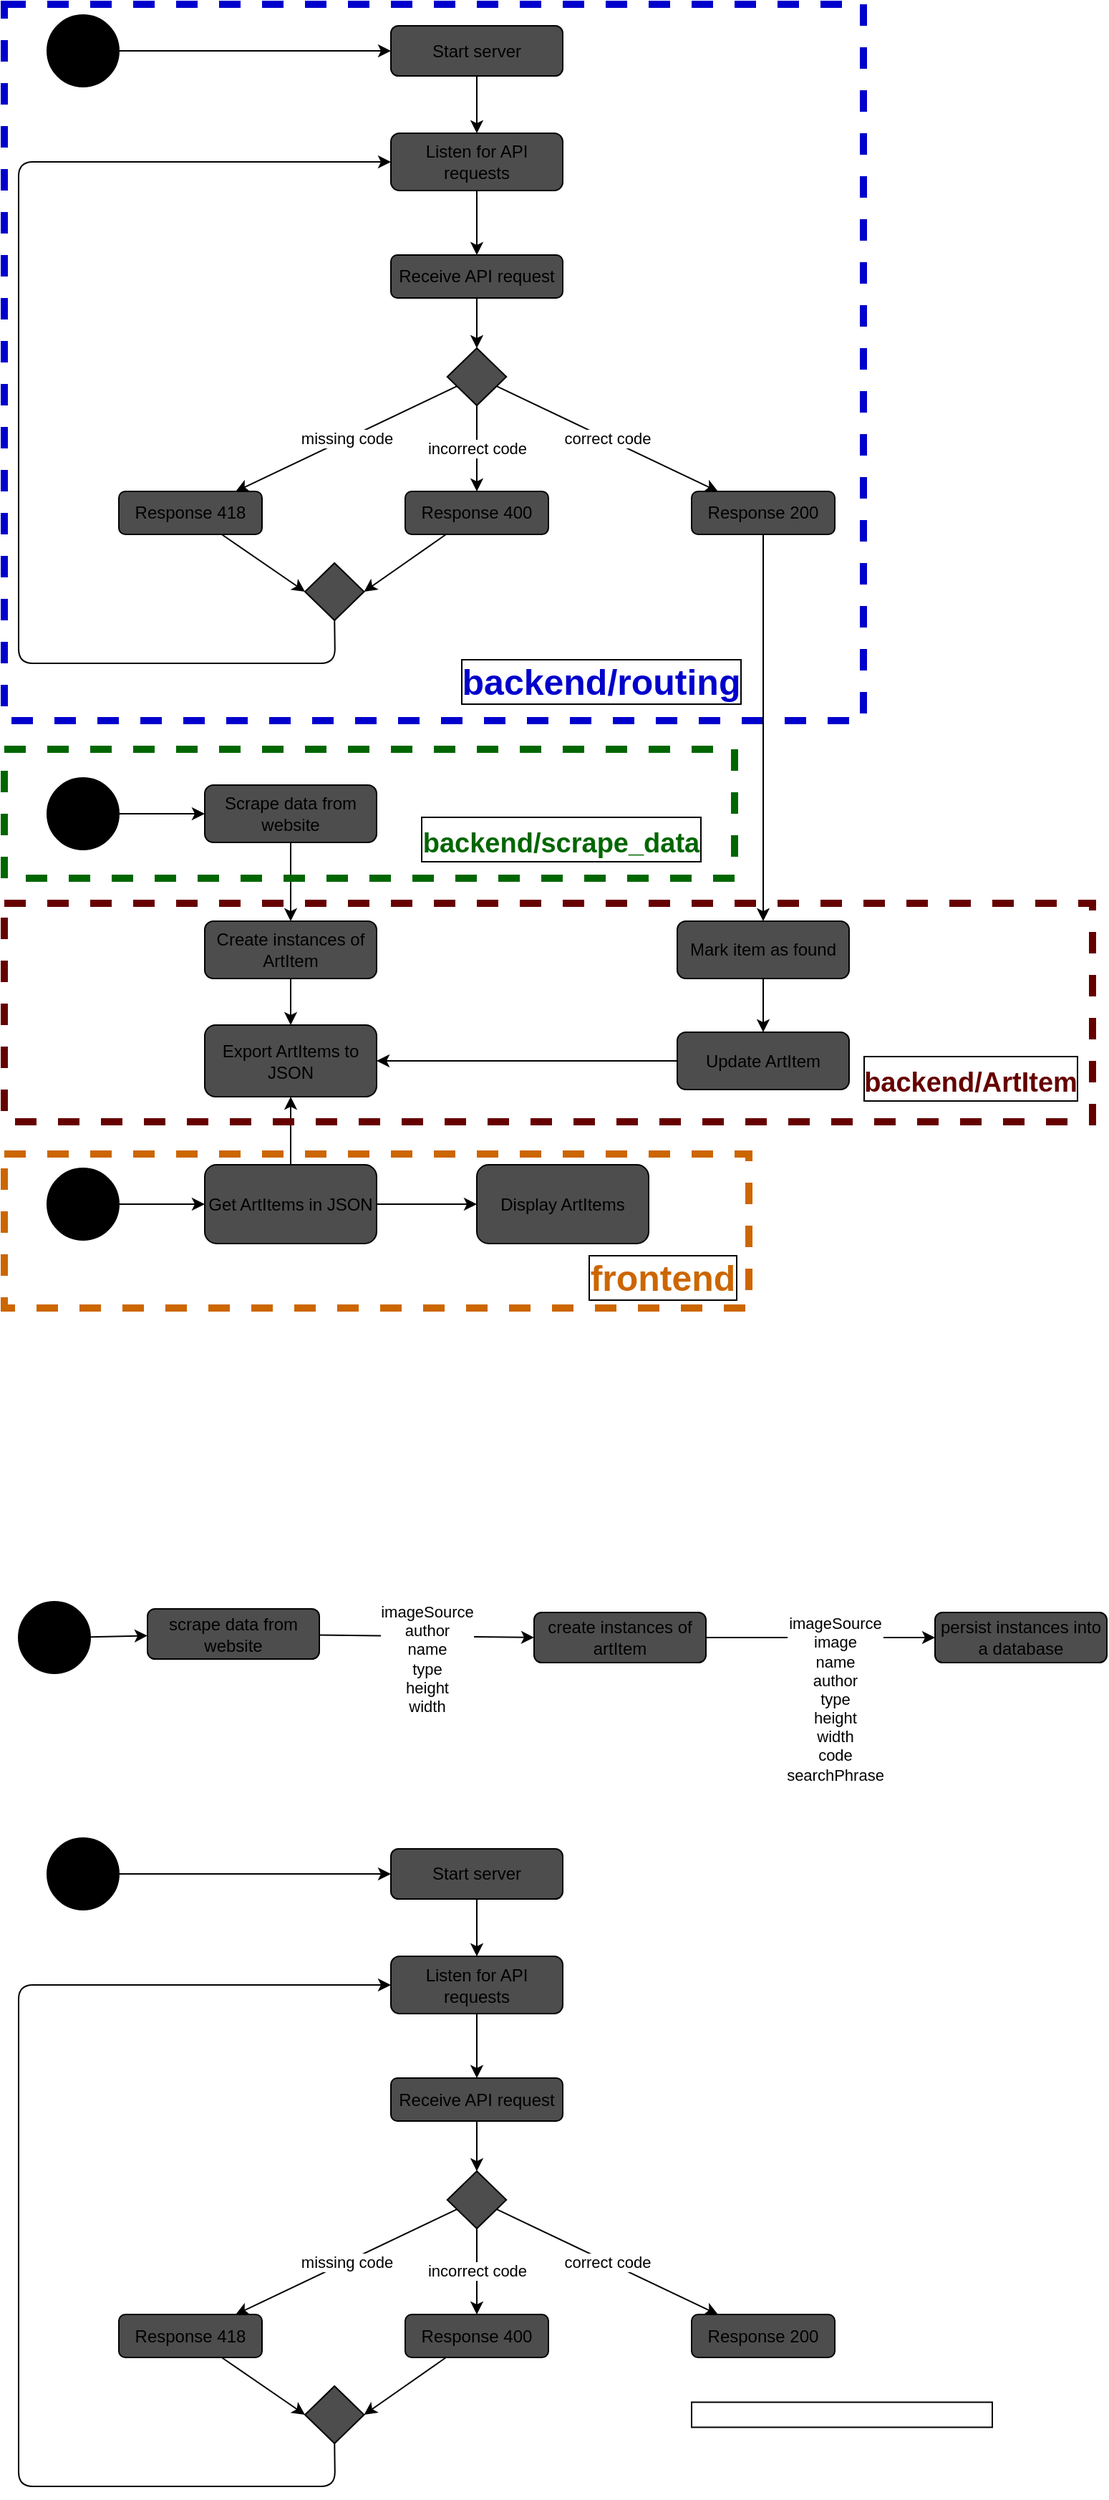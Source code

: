 <mxfile>
    <diagram id="kbsmPUWLmoBcq4hS3FJb" name="Page-1">
        <mxGraphModel dx="926" dy="808" grid="1" gridSize="10" guides="1" tooltips="1" connect="1" arrows="1" fold="1" page="1" pageScale="1" pageWidth="850" pageHeight="1100" math="0" shadow="0">
            <root>
                <mxCell id="0"/>
                <mxCell id="1" parent="0"/>
                <mxCell id="53" value="&lt;b&gt;&lt;font color=&quot;#cc6600&quot;&gt;frontend&lt;/font&gt;&lt;/b&gt;" style="rounded=0;whiteSpace=wrap;html=1;dashed=1;labelBackgroundColor=#FFFFFF;labelBorderColor=default;fontSize=25;fontColor=#0000CC;strokeColor=#CC6600;strokeWidth=5;fillColor=none;gradientColor=#ffffff;align=center;labelPosition=center;verticalLabelPosition=bottom;verticalAlign=top;connectable=0;allowArrows=0;imageAspect=1;movableLabel=1;movable=0;" parent="1" vertex="1">
                    <mxGeometry x="10" y="812.5" width="520" height="107.5" as="geometry">
                        <mxPoint x="200" y="-44" as="offset"/>
                    </mxGeometry>
                </mxCell>
                <mxCell id="40" value="&lt;font style=&quot;font-size: 25px&quot; color=&quot;#0000cc&quot;&gt;&lt;b&gt;backend/routing&lt;/b&gt;&lt;/font&gt;" style="rounded=0;dashed=1;strokeColor=#0000CC;strokeWidth=5;fillColor=none;gradientColor=#ffffff;labelPosition=center;verticalLabelPosition=bottom;align=center;verticalAlign=top;html=1;fontSize=21;labelBackgroundColor=#FFFFFF;labelBorderColor=default;horizontal=1;whiteSpace=wrap;movableLabel=1;movable=0;" parent="1" vertex="1">
                    <mxGeometry x="10" y="10" width="600" height="500" as="geometry">
                        <mxPoint x="117" y="-50" as="offset"/>
                    </mxGeometry>
                </mxCell>
                <mxCell id="4" style="edgeStyle=none;html=1;" parent="1" source="2" target="3" edge="1">
                    <mxGeometry relative="1" as="geometry"/>
                </mxCell>
                <mxCell id="2" value="" style="ellipse;whiteSpace=wrap;html=1;aspect=fixed;fillColor=#000000;" parent="1" vertex="1">
                    <mxGeometry x="40" y="17.5" width="50" height="50" as="geometry"/>
                </mxCell>
                <mxCell id="6" style="edgeStyle=none;html=1;entryX=0.5;entryY=0;entryDx=0;entryDy=0;" parent="1" source="3" target="5" edge="1">
                    <mxGeometry relative="1" as="geometry"/>
                </mxCell>
                <mxCell id="3" value="Start server" style="rounded=1;whiteSpace=wrap;html=1;fillColor=#4D4D4D;" parent="1" vertex="1">
                    <mxGeometry x="280" y="25" width="120" height="35" as="geometry"/>
                </mxCell>
                <mxCell id="21" style="edgeStyle=none;html=1;entryX=0.5;entryY=0;entryDx=0;entryDy=0;" parent="1" source="5" target="19" edge="1">
                    <mxGeometry relative="1" as="geometry"/>
                </mxCell>
                <mxCell id="5" value="Listen for API requests" style="rounded=1;whiteSpace=wrap;html=1;fillColor=#4D4D4D;" parent="1" vertex="1">
                    <mxGeometry x="280" y="100" width="120" height="40" as="geometry"/>
                </mxCell>
                <mxCell id="9" value="missing code" style="edgeStyle=none;html=1;" parent="1" source="7" target="10" edge="1">
                    <mxGeometry relative="1" as="geometry">
                        <mxPoint x="350" y="380" as="targetPoint"/>
                    </mxGeometry>
                </mxCell>
                <mxCell id="12" value="correct code" style="edgeStyle=none;html=1;" parent="1" source="7" target="11" edge="1">
                    <mxGeometry relative="1" as="geometry"/>
                </mxCell>
                <mxCell id="14" value="incorrect code" style="edgeStyle=none;html=1;entryX=0.5;entryY=0;entryDx=0;entryDy=0;" parent="1" source="7" target="13" edge="1">
                    <mxGeometry relative="1" as="geometry"/>
                </mxCell>
                <mxCell id="7" value="" style="rhombus;whiteSpace=wrap;html=1;fillColor=#4D4D4D;" parent="1" vertex="1">
                    <mxGeometry x="319.37" y="250" width="41.25" height="40" as="geometry"/>
                </mxCell>
                <mxCell id="18" style="edgeStyle=none;html=1;entryX=0;entryY=0.5;entryDx=0;entryDy=0;" parent="1" source="10" target="39" edge="1">
                    <mxGeometry relative="1" as="geometry">
                        <mxPoint x="160" y="460" as="targetPoint"/>
                    </mxGeometry>
                </mxCell>
                <mxCell id="10" value="Response 418" style="rounded=1;whiteSpace=wrap;html=1;fillColor=#4D4D4D;" parent="1" vertex="1">
                    <mxGeometry x="90" y="350" width="100" height="30" as="geometry"/>
                </mxCell>
                <mxCell id="42" style="edgeStyle=none;html=1;fontSize=25;fontColor=#0000CC;" parent="1" source="11" target="24" edge="1">
                    <mxGeometry relative="1" as="geometry"/>
                </mxCell>
                <mxCell id="11" value="Response 200" style="rounded=1;whiteSpace=wrap;html=1;fillColor=#4D4D4D;" parent="1" vertex="1">
                    <mxGeometry x="490" y="350" width="100" height="30" as="geometry"/>
                </mxCell>
                <mxCell id="16" style="edgeStyle=none;html=1;entryX=1;entryY=0.5;entryDx=0;entryDy=0;" parent="1" source="13" target="39" edge="1">
                    <mxGeometry relative="1" as="geometry">
                        <mxPoint x="182.5" y="460" as="targetPoint"/>
                    </mxGeometry>
                </mxCell>
                <mxCell id="13" value="Response 400" style="rounded=1;whiteSpace=wrap;html=1;fillColor=#4D4D4D;" parent="1" vertex="1">
                    <mxGeometry x="290" y="350" width="100" height="30" as="geometry"/>
                </mxCell>
                <mxCell id="22" style="edgeStyle=none;html=1;entryX=0;entryY=0.5;entryDx=0;entryDy=0;exitX=0.5;exitY=1;exitDx=0;exitDy=0;" parent="1" source="39" target="5" edge="1">
                    <mxGeometry relative="1" as="geometry">
                        <Array as="points">
                            <mxPoint x="241" y="470"/>
                            <mxPoint x="20" y="470"/>
                            <mxPoint x="20" y="120"/>
                        </Array>
                        <mxPoint x="171.25" y="470" as="sourcePoint"/>
                    </mxGeometry>
                </mxCell>
                <mxCell id="20" style="edgeStyle=none;html=1;entryX=0.5;entryY=0;entryDx=0;entryDy=0;" parent="1" source="19" target="7" edge="1">
                    <mxGeometry relative="1" as="geometry"/>
                </mxCell>
                <mxCell id="19" value="Receive API request" style="rounded=1;whiteSpace=wrap;html=1;fillColor=#4D4D4D;" parent="1" vertex="1">
                    <mxGeometry x="280" y="185" width="120" height="30" as="geometry"/>
                </mxCell>
                <mxCell id="47" style="edgeStyle=none;html=1;entryX=0.5;entryY=0;entryDx=0;entryDy=0;fontSize=25;fontColor=#0000CC;" parent="1" source="24" target="46" edge="1">
                    <mxGeometry relative="1" as="geometry"/>
                </mxCell>
                <mxCell id="24" value="Mark item as found" style="rounded=1;whiteSpace=wrap;html=1;fillColor=#4D4D4D;" parent="1" vertex="1">
                    <mxGeometry x="480" y="650" width="120" height="40" as="geometry"/>
                </mxCell>
                <mxCell id="25" style="edgeStyle=none;html=1;" parent="1" source="26" target="27" edge="1">
                    <mxGeometry relative="1" as="geometry"/>
                </mxCell>
                <mxCell id="26" value="" style="ellipse;whiteSpace=wrap;html=1;aspect=fixed;fillColor=#000000;" parent="1" vertex="1">
                    <mxGeometry x="40" y="550" width="50" height="50" as="geometry"/>
                </mxCell>
                <mxCell id="29" style="edgeStyle=none;html=1;entryX=0.5;entryY=0;entryDx=0;entryDy=0;" parent="1" source="27" target="28" edge="1">
                    <mxGeometry relative="1" as="geometry"/>
                </mxCell>
                <mxCell id="27" value="Scrape data from website" style="rounded=1;whiteSpace=wrap;html=1;fillColor=#4D4D4D;" parent="1" vertex="1">
                    <mxGeometry x="150" y="555" width="120" height="40" as="geometry"/>
                </mxCell>
                <mxCell id="31" style="edgeStyle=none;html=1;" parent="1" source="28" target="30" edge="1">
                    <mxGeometry relative="1" as="geometry"/>
                </mxCell>
                <mxCell id="28" value="Create instances of ArtItem" style="rounded=1;whiteSpace=wrap;html=1;fillColor=#4D4D4D;" parent="1" vertex="1">
                    <mxGeometry x="150" y="650" width="120" height="40" as="geometry"/>
                </mxCell>
                <mxCell id="30" value="Export ArtItems to JSON" style="rounded=1;whiteSpace=wrap;html=1;fillColor=#4D4D4D;" parent="1" vertex="1">
                    <mxGeometry x="150" y="722.5" width="120" height="50" as="geometry"/>
                </mxCell>
                <mxCell id="39" value="" style="rhombus;whiteSpace=wrap;html=1;fillColor=#4D4D4D;" parent="1" vertex="1">
                    <mxGeometry x="220" y="400" width="41.25" height="40" as="geometry"/>
                </mxCell>
                <mxCell id="50" style="edgeStyle=none;html=1;fontSize=25;fontColor=#0000CC;" parent="1" source="43" target="44" edge="1">
                    <mxGeometry relative="1" as="geometry"/>
                </mxCell>
                <mxCell id="43" value="" style="ellipse;whiteSpace=wrap;html=1;aspect=fixed;fillColor=#000000;" parent="1" vertex="1">
                    <mxGeometry x="40" y="822.5" width="50" height="50" as="geometry"/>
                </mxCell>
                <mxCell id="49" style="edgeStyle=none;html=1;entryX=0.5;entryY=1;entryDx=0;entryDy=0;fontSize=25;fontColor=#0000CC;" parent="1" source="44" target="30" edge="1">
                    <mxGeometry relative="1" as="geometry"/>
                </mxCell>
                <mxCell id="51" style="edgeStyle=none;html=1;entryX=0;entryY=0.5;entryDx=0;entryDy=0;fontSize=25;fontColor=#0000CC;" parent="1" source="44" target="45" edge="1">
                    <mxGeometry relative="1" as="geometry"/>
                </mxCell>
                <mxCell id="44" value="Get ArtItems in JSON" style="rounded=1;whiteSpace=wrap;html=1;fillColor=#4D4D4D;" parent="1" vertex="1">
                    <mxGeometry x="150" y="820" width="120" height="55" as="geometry"/>
                </mxCell>
                <mxCell id="45" value="Display ArtItems" style="rounded=1;whiteSpace=wrap;html=1;fillColor=#4D4D4D;" parent="1" vertex="1">
                    <mxGeometry x="340" y="820" width="120" height="55" as="geometry"/>
                </mxCell>
                <mxCell id="48" style="edgeStyle=none;html=1;entryX=1;entryY=0.5;entryDx=0;entryDy=0;fontSize=25;fontColor=#0000CC;" parent="1" source="46" target="30" edge="1">
                    <mxGeometry relative="1" as="geometry"/>
                </mxCell>
                <mxCell id="46" value="Update ArtItem" style="rounded=1;whiteSpace=wrap;html=1;fillColor=#4D4D4D;" parent="1" vertex="1">
                    <mxGeometry x="480" y="727.5" width="120" height="40" as="geometry"/>
                </mxCell>
                <mxCell id="54" value="&lt;b&gt;&lt;font style=&quot;font-size: 19px&quot; color=&quot;#006600&quot;&gt;backend/scrape_data&lt;/font&gt;&lt;/b&gt;" style="rounded=0;whiteSpace=wrap;html=1;dashed=1;labelBackgroundColor=#FFFFFF;labelBorderColor=default;fontSize=25;fontColor=#0000CC;strokeColor=#006600;strokeWidth=5;fillColor=none;gradientColor=#ffffff;align=center;labelPosition=center;verticalLabelPosition=bottom;verticalAlign=top;connectable=0;allowArrows=0;imageAspect=1;movableLabel=1;movable=0;" parent="1" vertex="1">
                    <mxGeometry x="10" y="530" width="510" height="90" as="geometry">
                        <mxPoint x="134" y="-50" as="offset"/>
                    </mxGeometry>
                </mxCell>
                <mxCell id="55" value="&lt;b&gt;&lt;font style=&quot;font-size: 19px&quot; color=&quot;#660000&quot;&gt;backend/ArtItem&lt;/font&gt;&lt;/b&gt;" style="rounded=0;whiteSpace=wrap;html=1;dashed=1;labelBackgroundColor=#FFFFFF;labelBorderColor=default;fontSize=25;fontColor=#0000CC;strokeColor=#660000;strokeWidth=5;fillColor=none;gradientColor=#ffffff;align=center;labelPosition=center;verticalLabelPosition=bottom;verticalAlign=top;connectable=0;allowArrows=0;imageAspect=1;movableLabel=1;movable=0;" parent="1" vertex="1">
                    <mxGeometry x="10" y="637.5" width="760" height="152.5" as="geometry">
                        <mxPoint x="295" y="-53" as="offset"/>
                    </mxGeometry>
                </mxCell>
                <mxCell id="56" style="edgeStyle=none;html=1;" parent="1" source="57" target="58" edge="1">
                    <mxGeometry relative="1" as="geometry"/>
                </mxCell>
                <mxCell id="57" value="init" style="ellipse;whiteSpace=wrap;html=1;aspect=fixed;fillColor=#000000;" parent="1" vertex="1">
                    <mxGeometry x="20.0" y="1125" width="50" height="50" as="geometry"/>
                </mxCell>
                <mxCell id="60" value="imageSource&lt;br&gt;author&lt;br&gt;name&lt;br&gt;type&lt;br&gt;height&lt;br&gt;width" style="edgeStyle=none;html=1;entryX=0;entryY=0.5;entryDx=0;entryDy=0;" parent="1" source="58" target="59" edge="1">
                    <mxGeometry x="-0.002" y="-16" relative="1" as="geometry">
                        <mxPoint x="369.38" y="1150" as="targetPoint"/>
                        <mxPoint as="offset"/>
                    </mxGeometry>
                </mxCell>
                <mxCell id="58" value="scrape data from website" style="rounded=1;whiteSpace=wrap;html=1;fillColor=#4D4D4D;" parent="1" vertex="1">
                    <mxGeometry x="110" y="1130" width="120" height="35" as="geometry"/>
                </mxCell>
                <mxCell id="61" value="imageSource&lt;br&gt;image&lt;br&gt;name&lt;br&gt;author&lt;br&gt;type&lt;br&gt;height&lt;br&gt;width&lt;br&gt;code&lt;br&gt;searchPhrase" style="edgeStyle=none;html=1;" parent="1" source="59" target="62" edge="1">
                    <mxGeometry x="0.125" y="-42" relative="1" as="geometry">
                        <mxPoint x="460" y="1330.0" as="targetPoint"/>
                        <mxPoint y="1" as="offset"/>
                    </mxGeometry>
                </mxCell>
                <mxCell id="59" value="create instances of artItem" style="rounded=1;whiteSpace=wrap;html=1;fillColor=#4D4D4D;" parent="1" vertex="1">
                    <mxGeometry x="380" y="1132.5" width="120" height="35" as="geometry"/>
                </mxCell>
                <mxCell id="62" value="persist instances into a database" style="rounded=1;whiteSpace=wrap;html=1;fillColor=#4D4D4D;" parent="1" vertex="1">
                    <mxGeometry x="660" y="1132.5" width="120" height="35" as="geometry"/>
                </mxCell>
                <mxCell id="70" style="edgeStyle=none;html=1;" edge="1" parent="1" source="71" target="73">
                    <mxGeometry relative="1" as="geometry"/>
                </mxCell>
                <mxCell id="71" value="start event" style="ellipse;whiteSpace=wrap;html=1;aspect=fixed;fillColor=#000000;" vertex="1" parent="1">
                    <mxGeometry x="40" y="1290" width="50" height="50" as="geometry"/>
                </mxCell>
                <mxCell id="72" style="edgeStyle=none;html=1;entryX=0.5;entryY=0;entryDx=0;entryDy=0;" edge="1" parent="1" source="73" target="75">
                    <mxGeometry relative="1" as="geometry"/>
                </mxCell>
                <mxCell id="73" value="Start server" style="rounded=1;whiteSpace=wrap;html=1;fillColor=#4D4D4D;" vertex="1" parent="1">
                    <mxGeometry x="280" y="1297.5" width="120" height="35" as="geometry"/>
                </mxCell>
                <mxCell id="74" style="edgeStyle=none;html=1;entryX=0.5;entryY=0;entryDx=0;entryDy=0;" edge="1" parent="1" source="75" target="87">
                    <mxGeometry relative="1" as="geometry"/>
                </mxCell>
                <mxCell id="75" value="Listen for API requests" style="rounded=1;whiteSpace=wrap;html=1;fillColor=#4D4D4D;" vertex="1" parent="1">
                    <mxGeometry x="280" y="1372.5" width="120" height="40" as="geometry"/>
                </mxCell>
                <mxCell id="76" value="missing code" style="edgeStyle=none;html=1;" edge="1" parent="1" source="79" target="81">
                    <mxGeometry relative="1" as="geometry">
                        <mxPoint x="350" y="1652.5" as="targetPoint"/>
                    </mxGeometry>
                </mxCell>
                <mxCell id="77" value="correct code" style="edgeStyle=none;html=1;" edge="1" parent="1" source="79" target="82">
                    <mxGeometry relative="1" as="geometry"/>
                </mxCell>
                <mxCell id="78" value="incorrect code" style="edgeStyle=none;html=1;entryX=0.5;entryY=0;entryDx=0;entryDy=0;" edge="1" parent="1" source="79" target="84">
                    <mxGeometry relative="1" as="geometry"/>
                </mxCell>
                <mxCell id="79" value="" style="rhombus;whiteSpace=wrap;html=1;fillColor=#4D4D4D;" vertex="1" parent="1">
                    <mxGeometry x="319.37" y="1522.5" width="41.25" height="40" as="geometry"/>
                </mxCell>
                <mxCell id="80" style="edgeStyle=none;html=1;entryX=0;entryY=0.5;entryDx=0;entryDy=0;" edge="1" parent="1" source="81" target="88">
                    <mxGeometry relative="1" as="geometry">
                        <mxPoint x="160" y="1732.5" as="targetPoint"/>
                    </mxGeometry>
                </mxCell>
                <mxCell id="81" value="Response 418" style="rounded=1;whiteSpace=wrap;html=1;fillColor=#4D4D4D;" vertex="1" parent="1">
                    <mxGeometry x="90" y="1622.5" width="100" height="30" as="geometry"/>
                </mxCell>
                <mxCell id="82" value="Response 200" style="rounded=1;whiteSpace=wrap;html=1;fillColor=#4D4D4D;" vertex="1" parent="1">
                    <mxGeometry x="490" y="1622.5" width="100" height="30" as="geometry"/>
                </mxCell>
                <mxCell id="83" style="edgeStyle=none;html=1;entryX=1;entryY=0.5;entryDx=0;entryDy=0;" edge="1" parent="1" source="84" target="88">
                    <mxGeometry relative="1" as="geometry">
                        <mxPoint x="182.5" y="1732.5" as="targetPoint"/>
                    </mxGeometry>
                </mxCell>
                <mxCell id="84" value="Response 400" style="rounded=1;whiteSpace=wrap;html=1;fillColor=#4D4D4D;" vertex="1" parent="1">
                    <mxGeometry x="290" y="1622.5" width="100" height="30" as="geometry"/>
                </mxCell>
                <mxCell id="85" style="edgeStyle=none;html=1;entryX=0;entryY=0.5;entryDx=0;entryDy=0;exitX=0.5;exitY=1;exitDx=0;exitDy=0;" edge="1" parent="1" source="88" target="75">
                    <mxGeometry relative="1" as="geometry">
                        <Array as="points">
                            <mxPoint x="241" y="1742.5"/>
                            <mxPoint x="20" y="1742.5"/>
                            <mxPoint x="20" y="1392.5"/>
                        </Array>
                        <mxPoint x="171.25" y="1742.5" as="sourcePoint"/>
                    </mxGeometry>
                </mxCell>
                <mxCell id="86" style="edgeStyle=none;html=1;entryX=0.5;entryY=0;entryDx=0;entryDy=0;" edge="1" parent="1" source="87" target="79">
                    <mxGeometry relative="1" as="geometry"/>
                </mxCell>
                <mxCell id="87" value="Receive API request" style="rounded=1;whiteSpace=wrap;html=1;fillColor=#4D4D4D;" vertex="1" parent="1">
                    <mxGeometry x="280" y="1457.5" width="120" height="30" as="geometry"/>
                </mxCell>
                <mxCell id="88" value="" style="rhombus;whiteSpace=wrap;html=1;fillColor=#4D4D4D;" vertex="1" parent="1">
                    <mxGeometry x="220" y="1672.5" width="41.25" height="40" as="geometry"/>
                </mxCell>
                <mxCell id="89" value="" style="rounded=0;whiteSpace=wrap;html=1;" vertex="1" parent="1">
                    <mxGeometry x="490" y="1683.75" width="210" height="17.5" as="geometry"/>
                </mxCell>
            </root>
        </mxGraphModel>
    </diagram>
</mxfile>